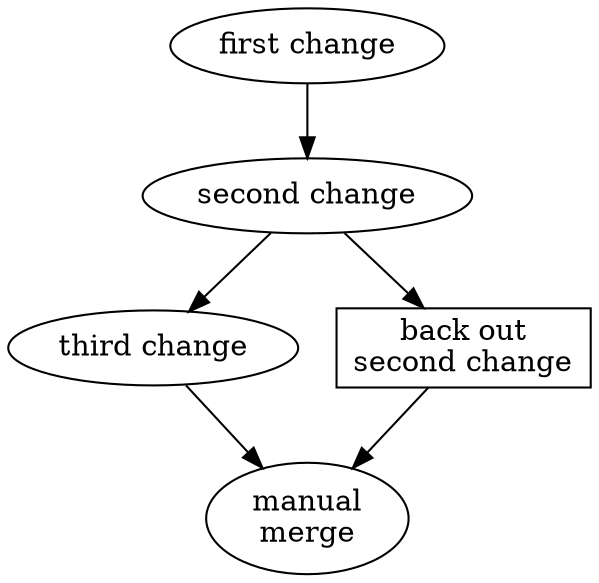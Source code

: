 digraph undo_manual {
	"first change" -> "second change";
	"second change" -> "third change";
	backout [label="back out\nsecond change", shape=box];
	"second change" -> backout;
	"third change" -> "manual\nmerge";
	backout -> "manual\nmerge";
}
